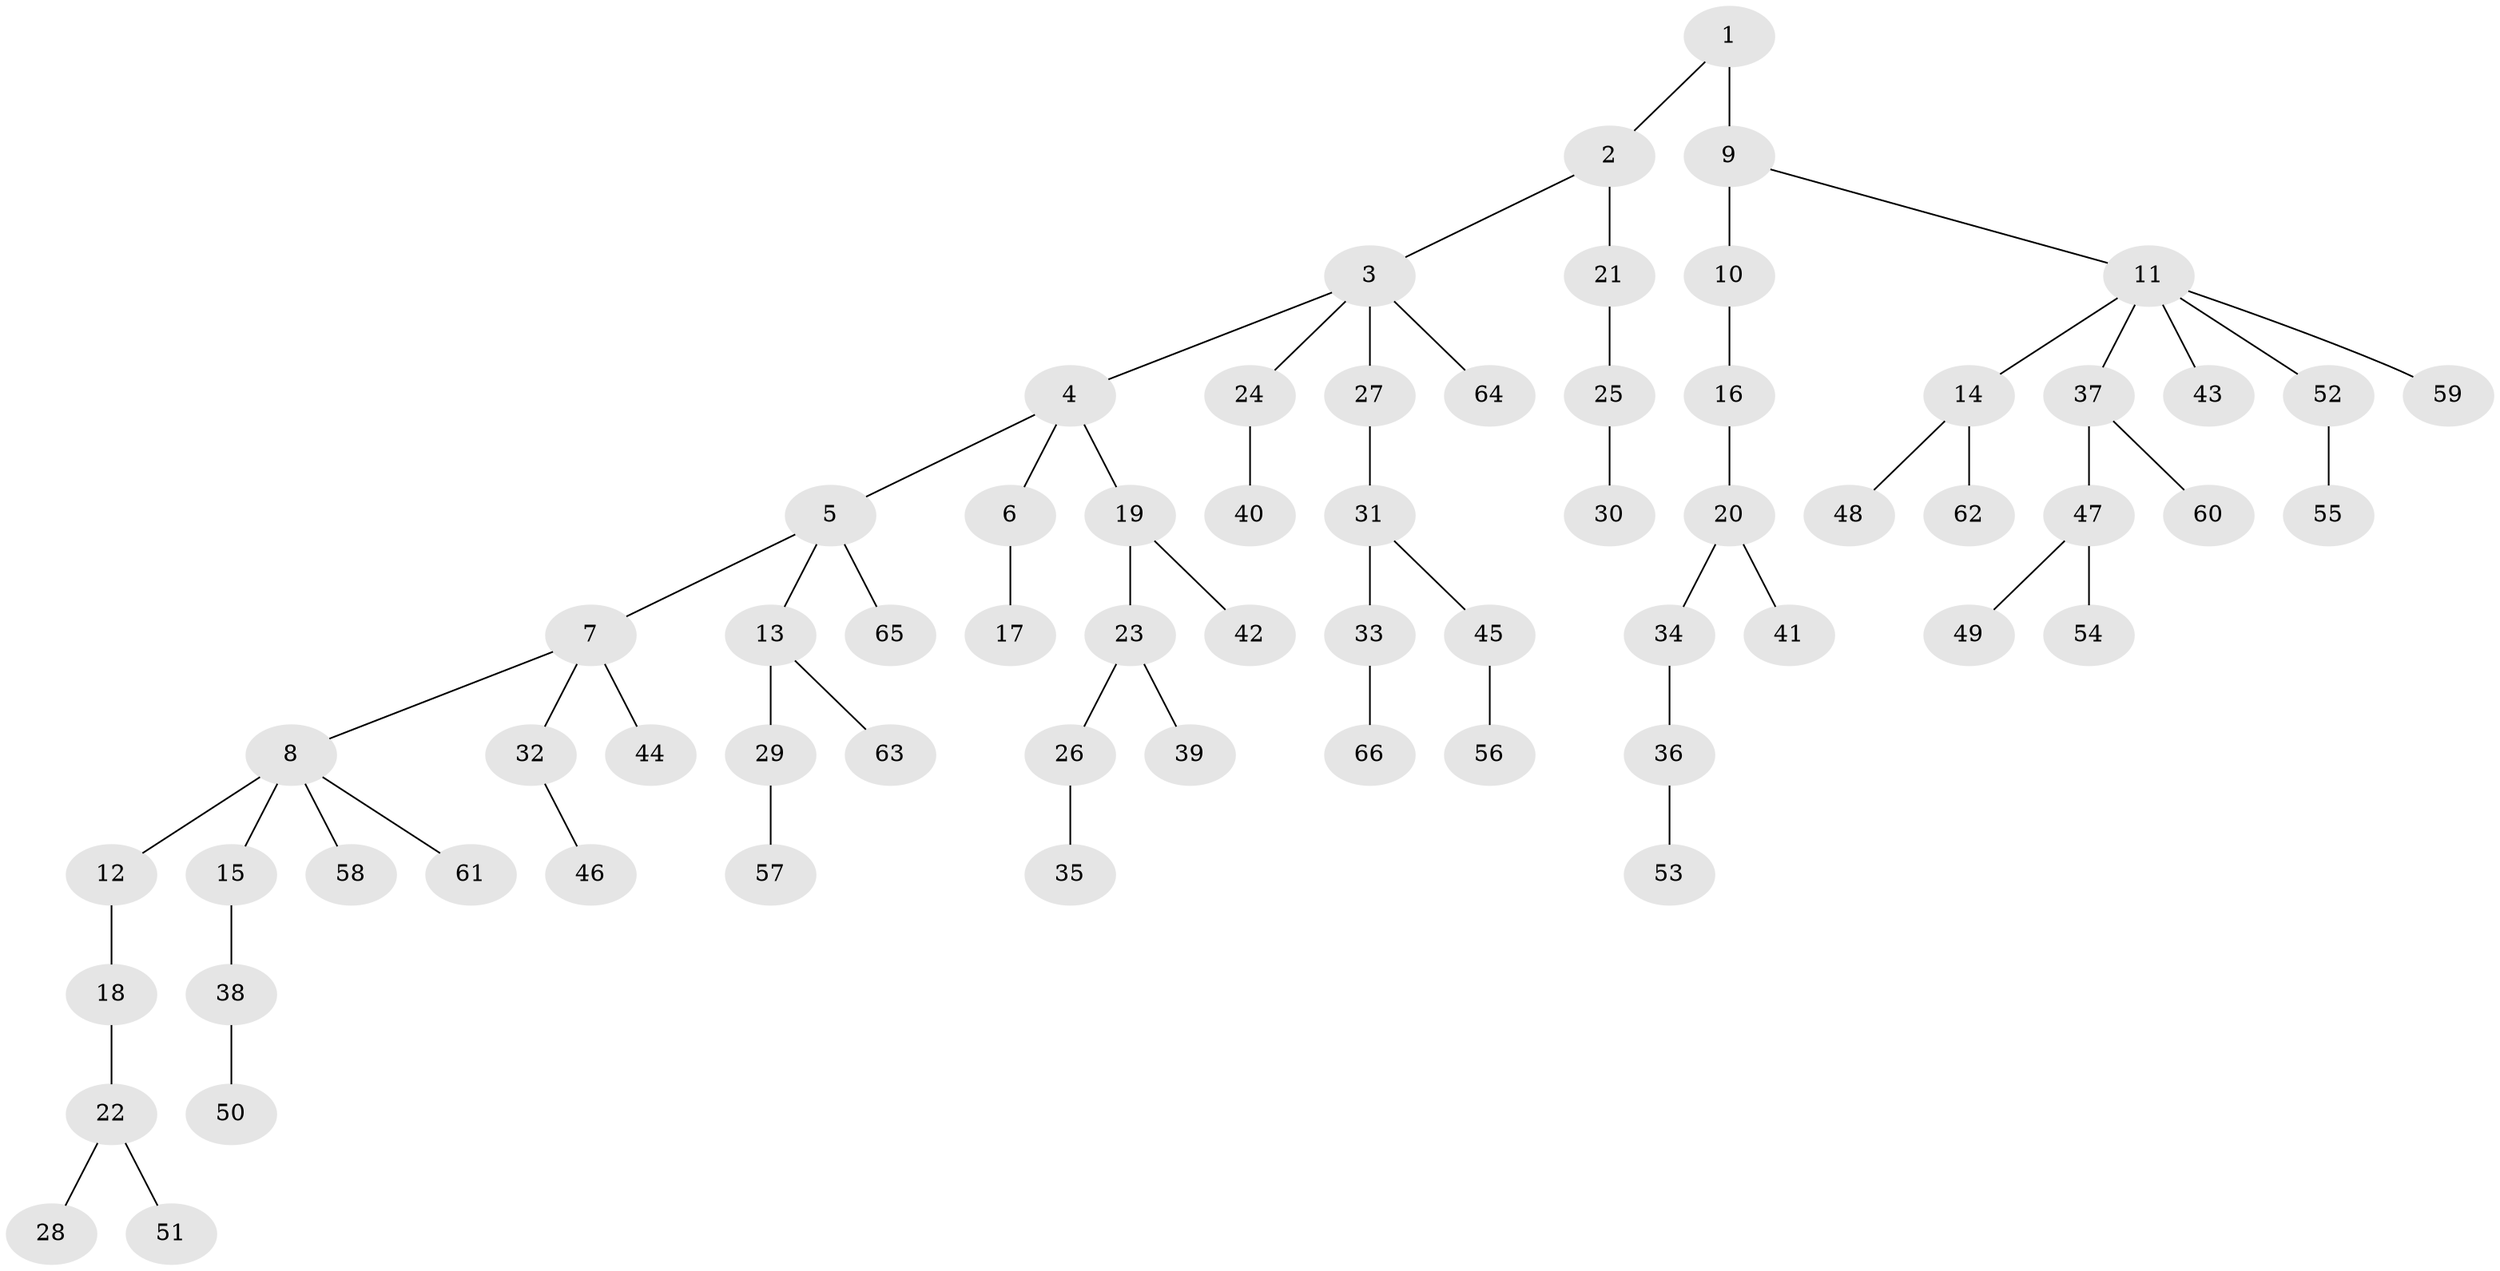 // original degree distribution, {4: 0.07142857142857142, 6: 0.007936507936507936, 5: 0.047619047619047616, 1: 0.49206349206349204, 3: 0.11904761904761904, 7: 0.007936507936507936, 2: 0.25396825396825395}
// Generated by graph-tools (version 1.1) at 2025/36/03/09/25 02:36:47]
// undirected, 66 vertices, 65 edges
graph export_dot {
graph [start="1"]
  node [color=gray90,style=filled];
  1;
  2;
  3;
  4;
  5;
  6;
  7;
  8;
  9;
  10;
  11;
  12;
  13;
  14;
  15;
  16;
  17;
  18;
  19;
  20;
  21;
  22;
  23;
  24;
  25;
  26;
  27;
  28;
  29;
  30;
  31;
  32;
  33;
  34;
  35;
  36;
  37;
  38;
  39;
  40;
  41;
  42;
  43;
  44;
  45;
  46;
  47;
  48;
  49;
  50;
  51;
  52;
  53;
  54;
  55;
  56;
  57;
  58;
  59;
  60;
  61;
  62;
  63;
  64;
  65;
  66;
  1 -- 2 [weight=1.0];
  1 -- 9 [weight=2.0];
  2 -- 3 [weight=1.0];
  2 -- 21 [weight=1.0];
  3 -- 4 [weight=1.0];
  3 -- 24 [weight=1.0];
  3 -- 27 [weight=1.0];
  3 -- 64 [weight=1.0];
  4 -- 5 [weight=1.0];
  4 -- 6 [weight=1.0];
  4 -- 19 [weight=1.0];
  5 -- 7 [weight=1.0];
  5 -- 13 [weight=1.0];
  5 -- 65 [weight=1.0];
  6 -- 17 [weight=1.0];
  7 -- 8 [weight=1.0];
  7 -- 32 [weight=1.0];
  7 -- 44 [weight=1.0];
  8 -- 12 [weight=1.0];
  8 -- 15 [weight=2.0];
  8 -- 58 [weight=1.0];
  8 -- 61 [weight=1.0];
  9 -- 10 [weight=1.0];
  9 -- 11 [weight=1.0];
  10 -- 16 [weight=2.0];
  11 -- 14 [weight=1.0];
  11 -- 37 [weight=1.0];
  11 -- 43 [weight=1.0];
  11 -- 52 [weight=1.0];
  11 -- 59 [weight=1.0];
  12 -- 18 [weight=1.0];
  13 -- 29 [weight=2.0];
  13 -- 63 [weight=1.0];
  14 -- 48 [weight=1.0];
  14 -- 62 [weight=1.0];
  15 -- 38 [weight=1.0];
  16 -- 20 [weight=1.0];
  18 -- 22 [weight=3.0];
  19 -- 23 [weight=2.0];
  19 -- 42 [weight=1.0];
  20 -- 34 [weight=1.0];
  20 -- 41 [weight=1.0];
  21 -- 25 [weight=1.0];
  22 -- 28 [weight=1.0];
  22 -- 51 [weight=1.0];
  23 -- 26 [weight=1.0];
  23 -- 39 [weight=1.0];
  24 -- 40 [weight=1.0];
  25 -- 30 [weight=1.0];
  26 -- 35 [weight=1.0];
  27 -- 31 [weight=1.0];
  29 -- 57 [weight=1.0];
  31 -- 33 [weight=1.0];
  31 -- 45 [weight=1.0];
  32 -- 46 [weight=1.0];
  33 -- 66 [weight=1.0];
  34 -- 36 [weight=1.0];
  36 -- 53 [weight=1.0];
  37 -- 47 [weight=1.0];
  37 -- 60 [weight=1.0];
  38 -- 50 [weight=3.0];
  45 -- 56 [weight=1.0];
  47 -- 49 [weight=1.0];
  47 -- 54 [weight=2.0];
  52 -- 55 [weight=1.0];
}
